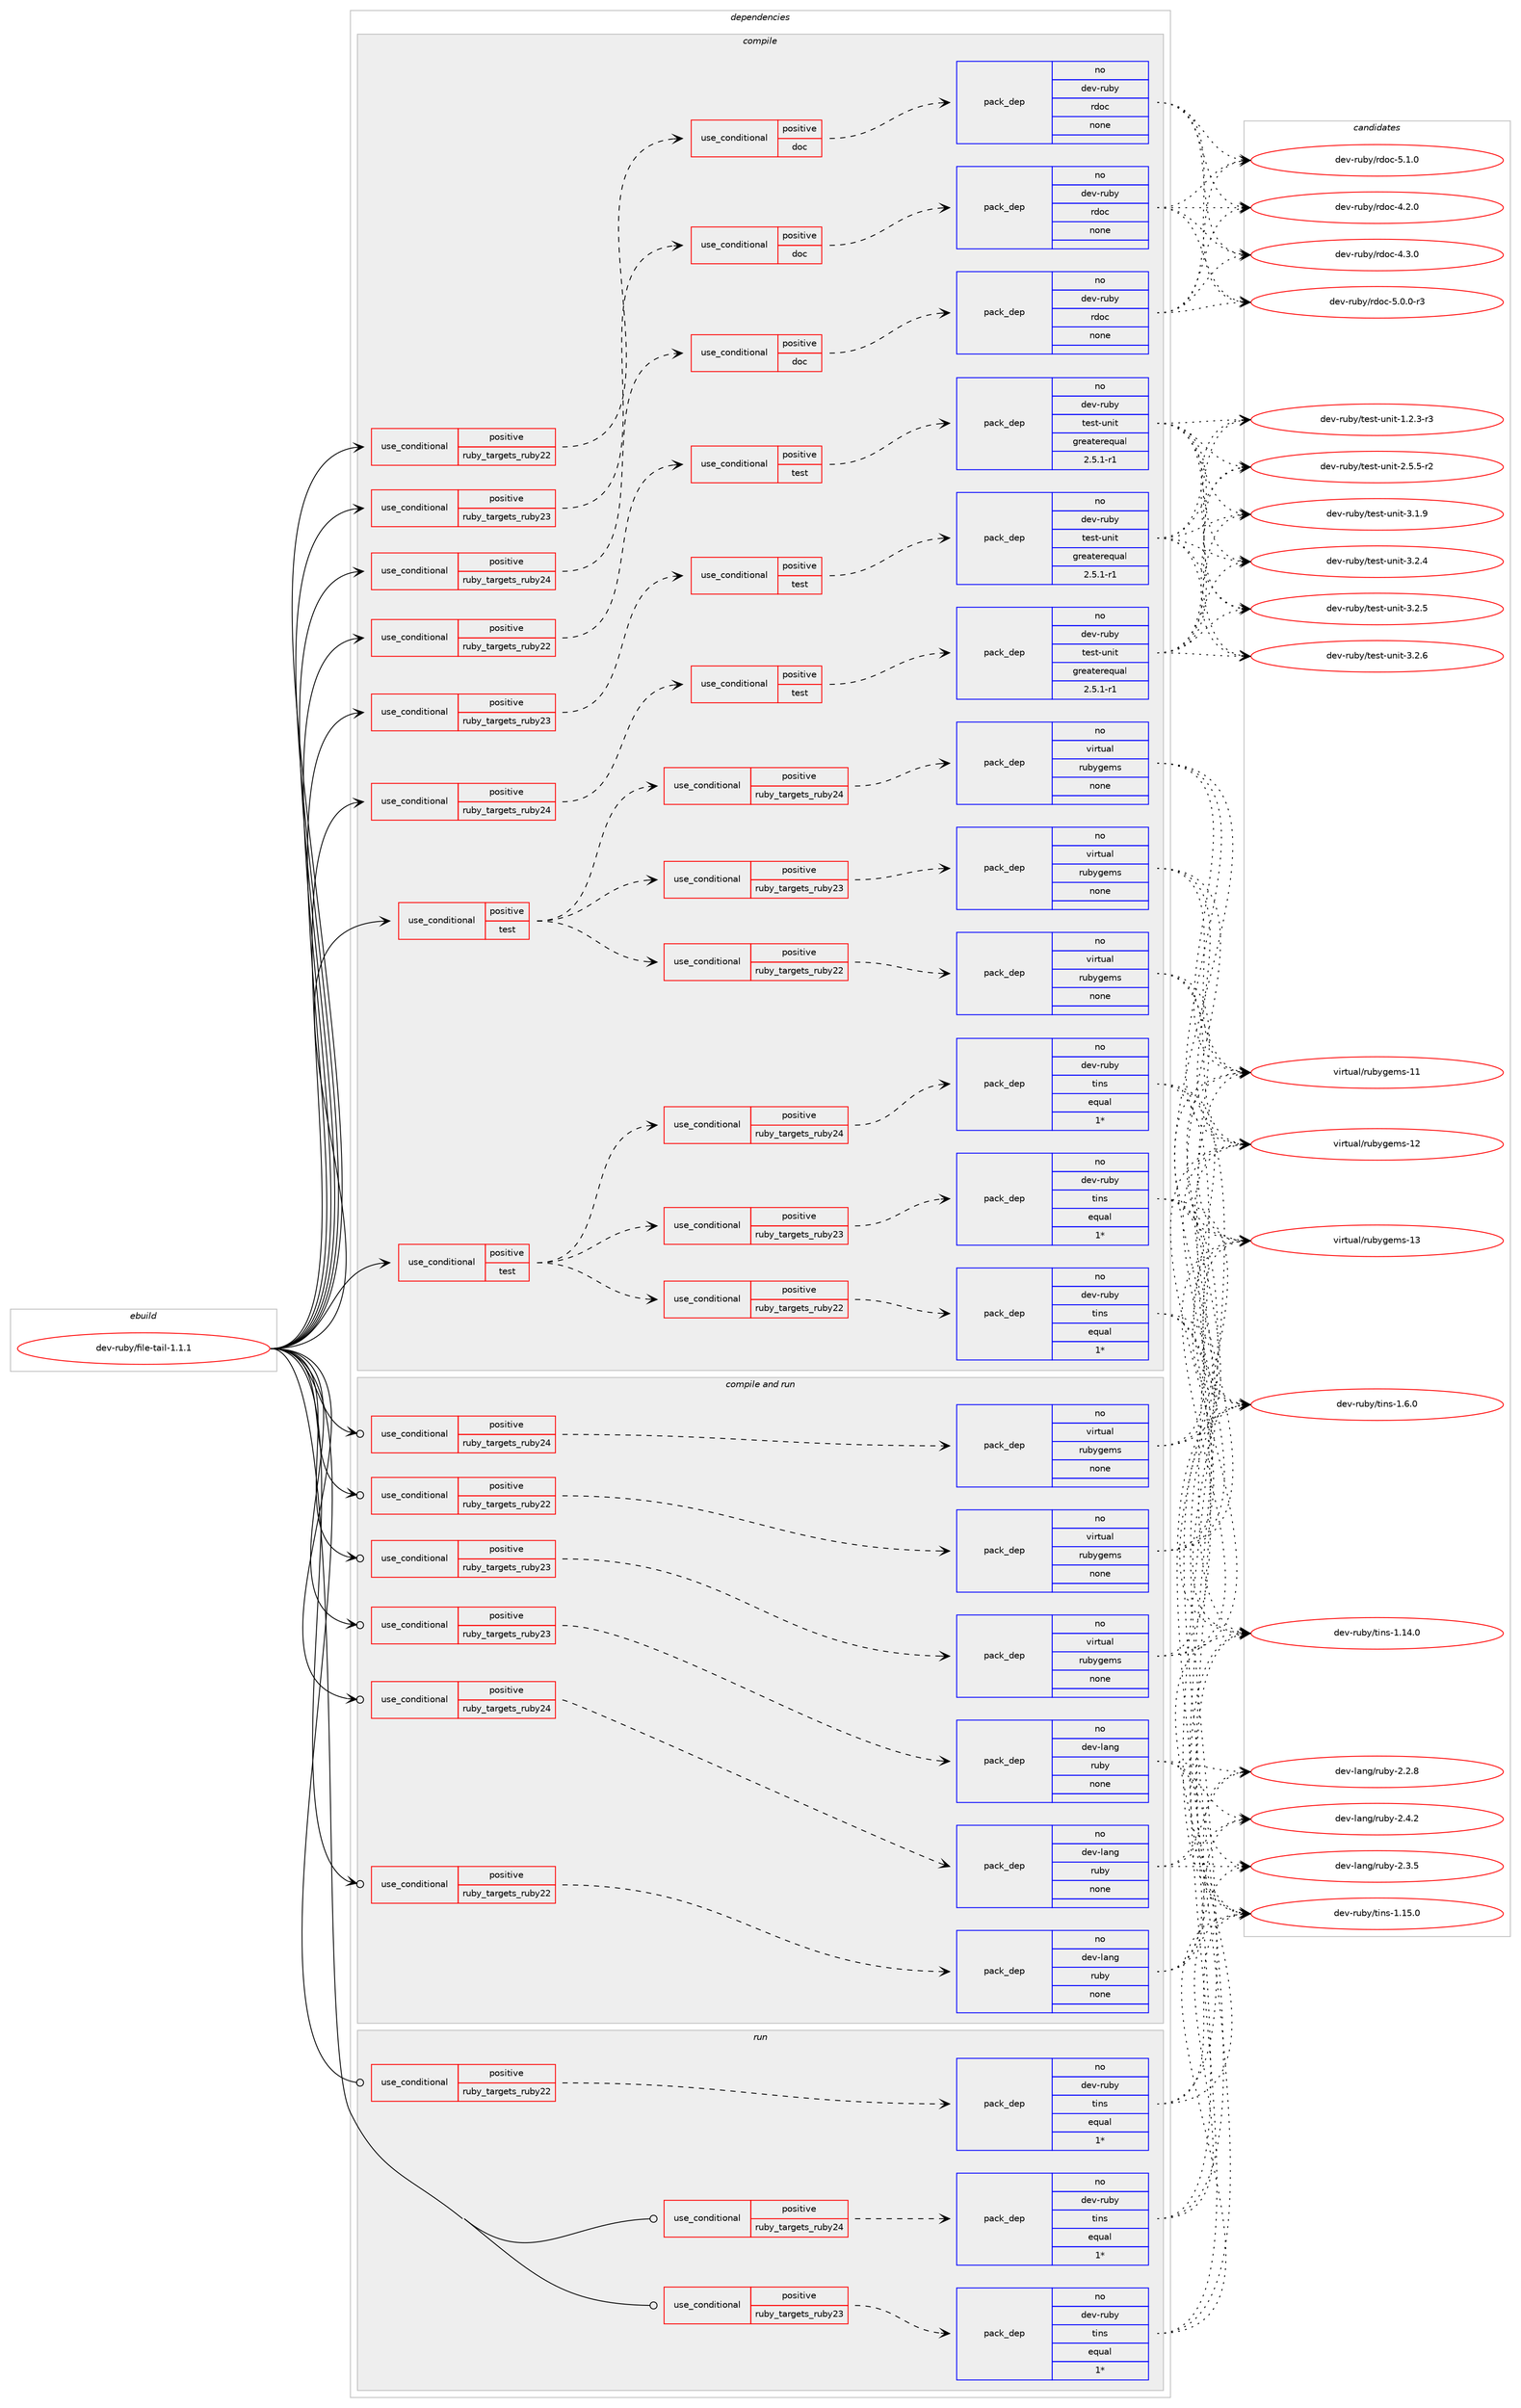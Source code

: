 digraph prolog {

# *************
# Graph options
# *************

newrank=true;
concentrate=true;
compound=true;
graph [rankdir=LR,fontname=Helvetica,fontsize=10,ranksep=1.5];#, ranksep=2.5, nodesep=0.2];
edge  [arrowhead=vee];
node  [fontname=Helvetica,fontsize=10];

# **********
# The ebuild
# **********

subgraph cluster_leftcol {
color=gray;
rank=same;
label=<<i>ebuild</i>>;
id [label="dev-ruby/file-tail-1.1.1", color=red, width=4, href="../dev-ruby/file-tail-1.1.1.svg"];
}

# ****************
# The dependencies
# ****************

subgraph cluster_midcol {
color=gray;
label=<<i>dependencies</i>>;
subgraph cluster_compile {
fillcolor="#eeeeee";
style=filled;
label=<<i>compile</i>>;
subgraph cond57282 {
dependency239157 [label=<<TABLE BORDER="0" CELLBORDER="1" CELLSPACING="0" CELLPADDING="4"><TR><TD ROWSPAN="3" CELLPADDING="10">use_conditional</TD></TR><TR><TD>positive</TD></TR><TR><TD>ruby_targets_ruby22</TD></TR></TABLE>>, shape=none, color=red];
subgraph cond57283 {
dependency239158 [label=<<TABLE BORDER="0" CELLBORDER="1" CELLSPACING="0" CELLPADDING="4"><TR><TD ROWSPAN="3" CELLPADDING="10">use_conditional</TD></TR><TR><TD>positive</TD></TR><TR><TD>doc</TD></TR></TABLE>>, shape=none, color=red];
subgraph pack177798 {
dependency239159 [label=<<TABLE BORDER="0" CELLBORDER="1" CELLSPACING="0" CELLPADDING="4" WIDTH="220"><TR><TD ROWSPAN="6" CELLPADDING="30">pack_dep</TD></TR><TR><TD WIDTH="110">no</TD></TR><TR><TD>dev-ruby</TD></TR><TR><TD>rdoc</TD></TR><TR><TD>none</TD></TR><TR><TD></TD></TR></TABLE>>, shape=none, color=blue];
}
dependency239158:e -> dependency239159:w [weight=20,style="dashed",arrowhead="vee"];
}
dependency239157:e -> dependency239158:w [weight=20,style="dashed",arrowhead="vee"];
}
id:e -> dependency239157:w [weight=20,style="solid",arrowhead="vee"];
subgraph cond57284 {
dependency239160 [label=<<TABLE BORDER="0" CELLBORDER="1" CELLSPACING="0" CELLPADDING="4"><TR><TD ROWSPAN="3" CELLPADDING="10">use_conditional</TD></TR><TR><TD>positive</TD></TR><TR><TD>ruby_targets_ruby22</TD></TR></TABLE>>, shape=none, color=red];
subgraph cond57285 {
dependency239161 [label=<<TABLE BORDER="0" CELLBORDER="1" CELLSPACING="0" CELLPADDING="4"><TR><TD ROWSPAN="3" CELLPADDING="10">use_conditional</TD></TR><TR><TD>positive</TD></TR><TR><TD>test</TD></TR></TABLE>>, shape=none, color=red];
subgraph pack177799 {
dependency239162 [label=<<TABLE BORDER="0" CELLBORDER="1" CELLSPACING="0" CELLPADDING="4" WIDTH="220"><TR><TD ROWSPAN="6" CELLPADDING="30">pack_dep</TD></TR><TR><TD WIDTH="110">no</TD></TR><TR><TD>dev-ruby</TD></TR><TR><TD>test-unit</TD></TR><TR><TD>greaterequal</TD></TR><TR><TD>2.5.1-r1</TD></TR></TABLE>>, shape=none, color=blue];
}
dependency239161:e -> dependency239162:w [weight=20,style="dashed",arrowhead="vee"];
}
dependency239160:e -> dependency239161:w [weight=20,style="dashed",arrowhead="vee"];
}
id:e -> dependency239160:w [weight=20,style="solid",arrowhead="vee"];
subgraph cond57286 {
dependency239163 [label=<<TABLE BORDER="0" CELLBORDER="1" CELLSPACING="0" CELLPADDING="4"><TR><TD ROWSPAN="3" CELLPADDING="10">use_conditional</TD></TR><TR><TD>positive</TD></TR><TR><TD>ruby_targets_ruby23</TD></TR></TABLE>>, shape=none, color=red];
subgraph cond57287 {
dependency239164 [label=<<TABLE BORDER="0" CELLBORDER="1" CELLSPACING="0" CELLPADDING="4"><TR><TD ROWSPAN="3" CELLPADDING="10">use_conditional</TD></TR><TR><TD>positive</TD></TR><TR><TD>doc</TD></TR></TABLE>>, shape=none, color=red];
subgraph pack177800 {
dependency239165 [label=<<TABLE BORDER="0" CELLBORDER="1" CELLSPACING="0" CELLPADDING="4" WIDTH="220"><TR><TD ROWSPAN="6" CELLPADDING="30">pack_dep</TD></TR><TR><TD WIDTH="110">no</TD></TR><TR><TD>dev-ruby</TD></TR><TR><TD>rdoc</TD></TR><TR><TD>none</TD></TR><TR><TD></TD></TR></TABLE>>, shape=none, color=blue];
}
dependency239164:e -> dependency239165:w [weight=20,style="dashed",arrowhead="vee"];
}
dependency239163:e -> dependency239164:w [weight=20,style="dashed",arrowhead="vee"];
}
id:e -> dependency239163:w [weight=20,style="solid",arrowhead="vee"];
subgraph cond57288 {
dependency239166 [label=<<TABLE BORDER="0" CELLBORDER="1" CELLSPACING="0" CELLPADDING="4"><TR><TD ROWSPAN="3" CELLPADDING="10">use_conditional</TD></TR><TR><TD>positive</TD></TR><TR><TD>ruby_targets_ruby23</TD></TR></TABLE>>, shape=none, color=red];
subgraph cond57289 {
dependency239167 [label=<<TABLE BORDER="0" CELLBORDER="1" CELLSPACING="0" CELLPADDING="4"><TR><TD ROWSPAN="3" CELLPADDING="10">use_conditional</TD></TR><TR><TD>positive</TD></TR><TR><TD>test</TD></TR></TABLE>>, shape=none, color=red];
subgraph pack177801 {
dependency239168 [label=<<TABLE BORDER="0" CELLBORDER="1" CELLSPACING="0" CELLPADDING="4" WIDTH="220"><TR><TD ROWSPAN="6" CELLPADDING="30">pack_dep</TD></TR><TR><TD WIDTH="110">no</TD></TR><TR><TD>dev-ruby</TD></TR><TR><TD>test-unit</TD></TR><TR><TD>greaterequal</TD></TR><TR><TD>2.5.1-r1</TD></TR></TABLE>>, shape=none, color=blue];
}
dependency239167:e -> dependency239168:w [weight=20,style="dashed",arrowhead="vee"];
}
dependency239166:e -> dependency239167:w [weight=20,style="dashed",arrowhead="vee"];
}
id:e -> dependency239166:w [weight=20,style="solid",arrowhead="vee"];
subgraph cond57290 {
dependency239169 [label=<<TABLE BORDER="0" CELLBORDER="1" CELLSPACING="0" CELLPADDING="4"><TR><TD ROWSPAN="3" CELLPADDING="10">use_conditional</TD></TR><TR><TD>positive</TD></TR><TR><TD>ruby_targets_ruby24</TD></TR></TABLE>>, shape=none, color=red];
subgraph cond57291 {
dependency239170 [label=<<TABLE BORDER="0" CELLBORDER="1" CELLSPACING="0" CELLPADDING="4"><TR><TD ROWSPAN="3" CELLPADDING="10">use_conditional</TD></TR><TR><TD>positive</TD></TR><TR><TD>doc</TD></TR></TABLE>>, shape=none, color=red];
subgraph pack177802 {
dependency239171 [label=<<TABLE BORDER="0" CELLBORDER="1" CELLSPACING="0" CELLPADDING="4" WIDTH="220"><TR><TD ROWSPAN="6" CELLPADDING="30">pack_dep</TD></TR><TR><TD WIDTH="110">no</TD></TR><TR><TD>dev-ruby</TD></TR><TR><TD>rdoc</TD></TR><TR><TD>none</TD></TR><TR><TD></TD></TR></TABLE>>, shape=none, color=blue];
}
dependency239170:e -> dependency239171:w [weight=20,style="dashed",arrowhead="vee"];
}
dependency239169:e -> dependency239170:w [weight=20,style="dashed",arrowhead="vee"];
}
id:e -> dependency239169:w [weight=20,style="solid",arrowhead="vee"];
subgraph cond57292 {
dependency239172 [label=<<TABLE BORDER="0" CELLBORDER="1" CELLSPACING="0" CELLPADDING="4"><TR><TD ROWSPAN="3" CELLPADDING="10">use_conditional</TD></TR><TR><TD>positive</TD></TR><TR><TD>ruby_targets_ruby24</TD></TR></TABLE>>, shape=none, color=red];
subgraph cond57293 {
dependency239173 [label=<<TABLE BORDER="0" CELLBORDER="1" CELLSPACING="0" CELLPADDING="4"><TR><TD ROWSPAN="3" CELLPADDING="10">use_conditional</TD></TR><TR><TD>positive</TD></TR><TR><TD>test</TD></TR></TABLE>>, shape=none, color=red];
subgraph pack177803 {
dependency239174 [label=<<TABLE BORDER="0" CELLBORDER="1" CELLSPACING="0" CELLPADDING="4" WIDTH="220"><TR><TD ROWSPAN="6" CELLPADDING="30">pack_dep</TD></TR><TR><TD WIDTH="110">no</TD></TR><TR><TD>dev-ruby</TD></TR><TR><TD>test-unit</TD></TR><TR><TD>greaterequal</TD></TR><TR><TD>2.5.1-r1</TD></TR></TABLE>>, shape=none, color=blue];
}
dependency239173:e -> dependency239174:w [weight=20,style="dashed",arrowhead="vee"];
}
dependency239172:e -> dependency239173:w [weight=20,style="dashed",arrowhead="vee"];
}
id:e -> dependency239172:w [weight=20,style="solid",arrowhead="vee"];
subgraph cond57294 {
dependency239175 [label=<<TABLE BORDER="0" CELLBORDER="1" CELLSPACING="0" CELLPADDING="4"><TR><TD ROWSPAN="3" CELLPADDING="10">use_conditional</TD></TR><TR><TD>positive</TD></TR><TR><TD>test</TD></TR></TABLE>>, shape=none, color=red];
subgraph cond57295 {
dependency239176 [label=<<TABLE BORDER="0" CELLBORDER="1" CELLSPACING="0" CELLPADDING="4"><TR><TD ROWSPAN="3" CELLPADDING="10">use_conditional</TD></TR><TR><TD>positive</TD></TR><TR><TD>ruby_targets_ruby22</TD></TR></TABLE>>, shape=none, color=red];
subgraph pack177804 {
dependency239177 [label=<<TABLE BORDER="0" CELLBORDER="1" CELLSPACING="0" CELLPADDING="4" WIDTH="220"><TR><TD ROWSPAN="6" CELLPADDING="30">pack_dep</TD></TR><TR><TD WIDTH="110">no</TD></TR><TR><TD>dev-ruby</TD></TR><TR><TD>tins</TD></TR><TR><TD>equal</TD></TR><TR><TD>1*</TD></TR></TABLE>>, shape=none, color=blue];
}
dependency239176:e -> dependency239177:w [weight=20,style="dashed",arrowhead="vee"];
}
dependency239175:e -> dependency239176:w [weight=20,style="dashed",arrowhead="vee"];
subgraph cond57296 {
dependency239178 [label=<<TABLE BORDER="0" CELLBORDER="1" CELLSPACING="0" CELLPADDING="4"><TR><TD ROWSPAN="3" CELLPADDING="10">use_conditional</TD></TR><TR><TD>positive</TD></TR><TR><TD>ruby_targets_ruby23</TD></TR></TABLE>>, shape=none, color=red];
subgraph pack177805 {
dependency239179 [label=<<TABLE BORDER="0" CELLBORDER="1" CELLSPACING="0" CELLPADDING="4" WIDTH="220"><TR><TD ROWSPAN="6" CELLPADDING="30">pack_dep</TD></TR><TR><TD WIDTH="110">no</TD></TR><TR><TD>dev-ruby</TD></TR><TR><TD>tins</TD></TR><TR><TD>equal</TD></TR><TR><TD>1*</TD></TR></TABLE>>, shape=none, color=blue];
}
dependency239178:e -> dependency239179:w [weight=20,style="dashed",arrowhead="vee"];
}
dependency239175:e -> dependency239178:w [weight=20,style="dashed",arrowhead="vee"];
subgraph cond57297 {
dependency239180 [label=<<TABLE BORDER="0" CELLBORDER="1" CELLSPACING="0" CELLPADDING="4"><TR><TD ROWSPAN="3" CELLPADDING="10">use_conditional</TD></TR><TR><TD>positive</TD></TR><TR><TD>ruby_targets_ruby24</TD></TR></TABLE>>, shape=none, color=red];
subgraph pack177806 {
dependency239181 [label=<<TABLE BORDER="0" CELLBORDER="1" CELLSPACING="0" CELLPADDING="4" WIDTH="220"><TR><TD ROWSPAN="6" CELLPADDING="30">pack_dep</TD></TR><TR><TD WIDTH="110">no</TD></TR><TR><TD>dev-ruby</TD></TR><TR><TD>tins</TD></TR><TR><TD>equal</TD></TR><TR><TD>1*</TD></TR></TABLE>>, shape=none, color=blue];
}
dependency239180:e -> dependency239181:w [weight=20,style="dashed",arrowhead="vee"];
}
dependency239175:e -> dependency239180:w [weight=20,style="dashed",arrowhead="vee"];
}
id:e -> dependency239175:w [weight=20,style="solid",arrowhead="vee"];
subgraph cond57298 {
dependency239182 [label=<<TABLE BORDER="0" CELLBORDER="1" CELLSPACING="0" CELLPADDING="4"><TR><TD ROWSPAN="3" CELLPADDING="10">use_conditional</TD></TR><TR><TD>positive</TD></TR><TR><TD>test</TD></TR></TABLE>>, shape=none, color=red];
subgraph cond57299 {
dependency239183 [label=<<TABLE BORDER="0" CELLBORDER="1" CELLSPACING="0" CELLPADDING="4"><TR><TD ROWSPAN="3" CELLPADDING="10">use_conditional</TD></TR><TR><TD>positive</TD></TR><TR><TD>ruby_targets_ruby22</TD></TR></TABLE>>, shape=none, color=red];
subgraph pack177807 {
dependency239184 [label=<<TABLE BORDER="0" CELLBORDER="1" CELLSPACING="0" CELLPADDING="4" WIDTH="220"><TR><TD ROWSPAN="6" CELLPADDING="30">pack_dep</TD></TR><TR><TD WIDTH="110">no</TD></TR><TR><TD>virtual</TD></TR><TR><TD>rubygems</TD></TR><TR><TD>none</TD></TR><TR><TD></TD></TR></TABLE>>, shape=none, color=blue];
}
dependency239183:e -> dependency239184:w [weight=20,style="dashed",arrowhead="vee"];
}
dependency239182:e -> dependency239183:w [weight=20,style="dashed",arrowhead="vee"];
subgraph cond57300 {
dependency239185 [label=<<TABLE BORDER="0" CELLBORDER="1" CELLSPACING="0" CELLPADDING="4"><TR><TD ROWSPAN="3" CELLPADDING="10">use_conditional</TD></TR><TR><TD>positive</TD></TR><TR><TD>ruby_targets_ruby23</TD></TR></TABLE>>, shape=none, color=red];
subgraph pack177808 {
dependency239186 [label=<<TABLE BORDER="0" CELLBORDER="1" CELLSPACING="0" CELLPADDING="4" WIDTH="220"><TR><TD ROWSPAN="6" CELLPADDING="30">pack_dep</TD></TR><TR><TD WIDTH="110">no</TD></TR><TR><TD>virtual</TD></TR><TR><TD>rubygems</TD></TR><TR><TD>none</TD></TR><TR><TD></TD></TR></TABLE>>, shape=none, color=blue];
}
dependency239185:e -> dependency239186:w [weight=20,style="dashed",arrowhead="vee"];
}
dependency239182:e -> dependency239185:w [weight=20,style="dashed",arrowhead="vee"];
subgraph cond57301 {
dependency239187 [label=<<TABLE BORDER="0" CELLBORDER="1" CELLSPACING="0" CELLPADDING="4"><TR><TD ROWSPAN="3" CELLPADDING="10">use_conditional</TD></TR><TR><TD>positive</TD></TR><TR><TD>ruby_targets_ruby24</TD></TR></TABLE>>, shape=none, color=red];
subgraph pack177809 {
dependency239188 [label=<<TABLE BORDER="0" CELLBORDER="1" CELLSPACING="0" CELLPADDING="4" WIDTH="220"><TR><TD ROWSPAN="6" CELLPADDING="30">pack_dep</TD></TR><TR><TD WIDTH="110">no</TD></TR><TR><TD>virtual</TD></TR><TR><TD>rubygems</TD></TR><TR><TD>none</TD></TR><TR><TD></TD></TR></TABLE>>, shape=none, color=blue];
}
dependency239187:e -> dependency239188:w [weight=20,style="dashed",arrowhead="vee"];
}
dependency239182:e -> dependency239187:w [weight=20,style="dashed",arrowhead="vee"];
}
id:e -> dependency239182:w [weight=20,style="solid",arrowhead="vee"];
}
subgraph cluster_compileandrun {
fillcolor="#eeeeee";
style=filled;
label=<<i>compile and run</i>>;
subgraph cond57302 {
dependency239189 [label=<<TABLE BORDER="0" CELLBORDER="1" CELLSPACING="0" CELLPADDING="4"><TR><TD ROWSPAN="3" CELLPADDING="10">use_conditional</TD></TR><TR><TD>positive</TD></TR><TR><TD>ruby_targets_ruby22</TD></TR></TABLE>>, shape=none, color=red];
subgraph pack177810 {
dependency239190 [label=<<TABLE BORDER="0" CELLBORDER="1" CELLSPACING="0" CELLPADDING="4" WIDTH="220"><TR><TD ROWSPAN="6" CELLPADDING="30">pack_dep</TD></TR><TR><TD WIDTH="110">no</TD></TR><TR><TD>dev-lang</TD></TR><TR><TD>ruby</TD></TR><TR><TD>none</TD></TR><TR><TD></TD></TR></TABLE>>, shape=none, color=blue];
}
dependency239189:e -> dependency239190:w [weight=20,style="dashed",arrowhead="vee"];
}
id:e -> dependency239189:w [weight=20,style="solid",arrowhead="odotvee"];
subgraph cond57303 {
dependency239191 [label=<<TABLE BORDER="0" CELLBORDER="1" CELLSPACING="0" CELLPADDING="4"><TR><TD ROWSPAN="3" CELLPADDING="10">use_conditional</TD></TR><TR><TD>positive</TD></TR><TR><TD>ruby_targets_ruby22</TD></TR></TABLE>>, shape=none, color=red];
subgraph pack177811 {
dependency239192 [label=<<TABLE BORDER="0" CELLBORDER="1" CELLSPACING="0" CELLPADDING="4" WIDTH="220"><TR><TD ROWSPAN="6" CELLPADDING="30">pack_dep</TD></TR><TR><TD WIDTH="110">no</TD></TR><TR><TD>virtual</TD></TR><TR><TD>rubygems</TD></TR><TR><TD>none</TD></TR><TR><TD></TD></TR></TABLE>>, shape=none, color=blue];
}
dependency239191:e -> dependency239192:w [weight=20,style="dashed",arrowhead="vee"];
}
id:e -> dependency239191:w [weight=20,style="solid",arrowhead="odotvee"];
subgraph cond57304 {
dependency239193 [label=<<TABLE BORDER="0" CELLBORDER="1" CELLSPACING="0" CELLPADDING="4"><TR><TD ROWSPAN="3" CELLPADDING="10">use_conditional</TD></TR><TR><TD>positive</TD></TR><TR><TD>ruby_targets_ruby23</TD></TR></TABLE>>, shape=none, color=red];
subgraph pack177812 {
dependency239194 [label=<<TABLE BORDER="0" CELLBORDER="1" CELLSPACING="0" CELLPADDING="4" WIDTH="220"><TR><TD ROWSPAN="6" CELLPADDING="30">pack_dep</TD></TR><TR><TD WIDTH="110">no</TD></TR><TR><TD>dev-lang</TD></TR><TR><TD>ruby</TD></TR><TR><TD>none</TD></TR><TR><TD></TD></TR></TABLE>>, shape=none, color=blue];
}
dependency239193:e -> dependency239194:w [weight=20,style="dashed",arrowhead="vee"];
}
id:e -> dependency239193:w [weight=20,style="solid",arrowhead="odotvee"];
subgraph cond57305 {
dependency239195 [label=<<TABLE BORDER="0" CELLBORDER="1" CELLSPACING="0" CELLPADDING="4"><TR><TD ROWSPAN="3" CELLPADDING="10">use_conditional</TD></TR><TR><TD>positive</TD></TR><TR><TD>ruby_targets_ruby23</TD></TR></TABLE>>, shape=none, color=red];
subgraph pack177813 {
dependency239196 [label=<<TABLE BORDER="0" CELLBORDER="1" CELLSPACING="0" CELLPADDING="4" WIDTH="220"><TR><TD ROWSPAN="6" CELLPADDING="30">pack_dep</TD></TR><TR><TD WIDTH="110">no</TD></TR><TR><TD>virtual</TD></TR><TR><TD>rubygems</TD></TR><TR><TD>none</TD></TR><TR><TD></TD></TR></TABLE>>, shape=none, color=blue];
}
dependency239195:e -> dependency239196:w [weight=20,style="dashed",arrowhead="vee"];
}
id:e -> dependency239195:w [weight=20,style="solid",arrowhead="odotvee"];
subgraph cond57306 {
dependency239197 [label=<<TABLE BORDER="0" CELLBORDER="1" CELLSPACING="0" CELLPADDING="4"><TR><TD ROWSPAN="3" CELLPADDING="10">use_conditional</TD></TR><TR><TD>positive</TD></TR><TR><TD>ruby_targets_ruby24</TD></TR></TABLE>>, shape=none, color=red];
subgraph pack177814 {
dependency239198 [label=<<TABLE BORDER="0" CELLBORDER="1" CELLSPACING="0" CELLPADDING="4" WIDTH="220"><TR><TD ROWSPAN="6" CELLPADDING="30">pack_dep</TD></TR><TR><TD WIDTH="110">no</TD></TR><TR><TD>dev-lang</TD></TR><TR><TD>ruby</TD></TR><TR><TD>none</TD></TR><TR><TD></TD></TR></TABLE>>, shape=none, color=blue];
}
dependency239197:e -> dependency239198:w [weight=20,style="dashed",arrowhead="vee"];
}
id:e -> dependency239197:w [weight=20,style="solid",arrowhead="odotvee"];
subgraph cond57307 {
dependency239199 [label=<<TABLE BORDER="0" CELLBORDER="1" CELLSPACING="0" CELLPADDING="4"><TR><TD ROWSPAN="3" CELLPADDING="10">use_conditional</TD></TR><TR><TD>positive</TD></TR><TR><TD>ruby_targets_ruby24</TD></TR></TABLE>>, shape=none, color=red];
subgraph pack177815 {
dependency239200 [label=<<TABLE BORDER="0" CELLBORDER="1" CELLSPACING="0" CELLPADDING="4" WIDTH="220"><TR><TD ROWSPAN="6" CELLPADDING="30">pack_dep</TD></TR><TR><TD WIDTH="110">no</TD></TR><TR><TD>virtual</TD></TR><TR><TD>rubygems</TD></TR><TR><TD>none</TD></TR><TR><TD></TD></TR></TABLE>>, shape=none, color=blue];
}
dependency239199:e -> dependency239200:w [weight=20,style="dashed",arrowhead="vee"];
}
id:e -> dependency239199:w [weight=20,style="solid",arrowhead="odotvee"];
}
subgraph cluster_run {
fillcolor="#eeeeee";
style=filled;
label=<<i>run</i>>;
subgraph cond57308 {
dependency239201 [label=<<TABLE BORDER="0" CELLBORDER="1" CELLSPACING="0" CELLPADDING="4"><TR><TD ROWSPAN="3" CELLPADDING="10">use_conditional</TD></TR><TR><TD>positive</TD></TR><TR><TD>ruby_targets_ruby22</TD></TR></TABLE>>, shape=none, color=red];
subgraph pack177816 {
dependency239202 [label=<<TABLE BORDER="0" CELLBORDER="1" CELLSPACING="0" CELLPADDING="4" WIDTH="220"><TR><TD ROWSPAN="6" CELLPADDING="30">pack_dep</TD></TR><TR><TD WIDTH="110">no</TD></TR><TR><TD>dev-ruby</TD></TR><TR><TD>tins</TD></TR><TR><TD>equal</TD></TR><TR><TD>1*</TD></TR></TABLE>>, shape=none, color=blue];
}
dependency239201:e -> dependency239202:w [weight=20,style="dashed",arrowhead="vee"];
}
id:e -> dependency239201:w [weight=20,style="solid",arrowhead="odot"];
subgraph cond57309 {
dependency239203 [label=<<TABLE BORDER="0" CELLBORDER="1" CELLSPACING="0" CELLPADDING="4"><TR><TD ROWSPAN="3" CELLPADDING="10">use_conditional</TD></TR><TR><TD>positive</TD></TR><TR><TD>ruby_targets_ruby23</TD></TR></TABLE>>, shape=none, color=red];
subgraph pack177817 {
dependency239204 [label=<<TABLE BORDER="0" CELLBORDER="1" CELLSPACING="0" CELLPADDING="4" WIDTH="220"><TR><TD ROWSPAN="6" CELLPADDING="30">pack_dep</TD></TR><TR><TD WIDTH="110">no</TD></TR><TR><TD>dev-ruby</TD></TR><TR><TD>tins</TD></TR><TR><TD>equal</TD></TR><TR><TD>1*</TD></TR></TABLE>>, shape=none, color=blue];
}
dependency239203:e -> dependency239204:w [weight=20,style="dashed",arrowhead="vee"];
}
id:e -> dependency239203:w [weight=20,style="solid",arrowhead="odot"];
subgraph cond57310 {
dependency239205 [label=<<TABLE BORDER="0" CELLBORDER="1" CELLSPACING="0" CELLPADDING="4"><TR><TD ROWSPAN="3" CELLPADDING="10">use_conditional</TD></TR><TR><TD>positive</TD></TR><TR><TD>ruby_targets_ruby24</TD></TR></TABLE>>, shape=none, color=red];
subgraph pack177818 {
dependency239206 [label=<<TABLE BORDER="0" CELLBORDER="1" CELLSPACING="0" CELLPADDING="4" WIDTH="220"><TR><TD ROWSPAN="6" CELLPADDING="30">pack_dep</TD></TR><TR><TD WIDTH="110">no</TD></TR><TR><TD>dev-ruby</TD></TR><TR><TD>tins</TD></TR><TR><TD>equal</TD></TR><TR><TD>1*</TD></TR></TABLE>>, shape=none, color=blue];
}
dependency239205:e -> dependency239206:w [weight=20,style="dashed",arrowhead="vee"];
}
id:e -> dependency239205:w [weight=20,style="solid",arrowhead="odot"];
}
}

# **************
# The candidates
# **************

subgraph cluster_choices {
rank=same;
color=gray;
label=<<i>candidates</i>>;

subgraph choice177798 {
color=black;
nodesep=1;
choice10010111845114117981214711410011199455246504648 [label="dev-ruby/rdoc-4.2.0", color=red, width=4,href="../dev-ruby/rdoc-4.2.0.svg"];
choice10010111845114117981214711410011199455246514648 [label="dev-ruby/rdoc-4.3.0", color=red, width=4,href="../dev-ruby/rdoc-4.3.0.svg"];
choice100101118451141179812147114100111994553464846484511451 [label="dev-ruby/rdoc-5.0.0-r3", color=red, width=4,href="../dev-ruby/rdoc-5.0.0-r3.svg"];
choice10010111845114117981214711410011199455346494648 [label="dev-ruby/rdoc-5.1.0", color=red, width=4,href="../dev-ruby/rdoc-5.1.0.svg"];
dependency239159:e -> choice10010111845114117981214711410011199455246504648:w [style=dotted,weight="100"];
dependency239159:e -> choice10010111845114117981214711410011199455246514648:w [style=dotted,weight="100"];
dependency239159:e -> choice100101118451141179812147114100111994553464846484511451:w [style=dotted,weight="100"];
dependency239159:e -> choice10010111845114117981214711410011199455346494648:w [style=dotted,weight="100"];
}
subgraph choice177799 {
color=black;
nodesep=1;
choice100101118451141179812147116101115116451171101051164549465046514511451 [label="dev-ruby/test-unit-1.2.3-r3", color=red, width=4,href="../dev-ruby/test-unit-1.2.3-r3.svg"];
choice100101118451141179812147116101115116451171101051164550465346534511450 [label="dev-ruby/test-unit-2.5.5-r2", color=red, width=4,href="../dev-ruby/test-unit-2.5.5-r2.svg"];
choice10010111845114117981214711610111511645117110105116455146494657 [label="dev-ruby/test-unit-3.1.9", color=red, width=4,href="../dev-ruby/test-unit-3.1.9.svg"];
choice10010111845114117981214711610111511645117110105116455146504652 [label="dev-ruby/test-unit-3.2.4", color=red, width=4,href="../dev-ruby/test-unit-3.2.4.svg"];
choice10010111845114117981214711610111511645117110105116455146504653 [label="dev-ruby/test-unit-3.2.5", color=red, width=4,href="../dev-ruby/test-unit-3.2.5.svg"];
choice10010111845114117981214711610111511645117110105116455146504654 [label="dev-ruby/test-unit-3.2.6", color=red, width=4,href="../dev-ruby/test-unit-3.2.6.svg"];
dependency239162:e -> choice100101118451141179812147116101115116451171101051164549465046514511451:w [style=dotted,weight="100"];
dependency239162:e -> choice100101118451141179812147116101115116451171101051164550465346534511450:w [style=dotted,weight="100"];
dependency239162:e -> choice10010111845114117981214711610111511645117110105116455146494657:w [style=dotted,weight="100"];
dependency239162:e -> choice10010111845114117981214711610111511645117110105116455146504652:w [style=dotted,weight="100"];
dependency239162:e -> choice10010111845114117981214711610111511645117110105116455146504653:w [style=dotted,weight="100"];
dependency239162:e -> choice10010111845114117981214711610111511645117110105116455146504654:w [style=dotted,weight="100"];
}
subgraph choice177800 {
color=black;
nodesep=1;
choice10010111845114117981214711410011199455246504648 [label="dev-ruby/rdoc-4.2.0", color=red, width=4,href="../dev-ruby/rdoc-4.2.0.svg"];
choice10010111845114117981214711410011199455246514648 [label="dev-ruby/rdoc-4.3.0", color=red, width=4,href="../dev-ruby/rdoc-4.3.0.svg"];
choice100101118451141179812147114100111994553464846484511451 [label="dev-ruby/rdoc-5.0.0-r3", color=red, width=4,href="../dev-ruby/rdoc-5.0.0-r3.svg"];
choice10010111845114117981214711410011199455346494648 [label="dev-ruby/rdoc-5.1.0", color=red, width=4,href="../dev-ruby/rdoc-5.1.0.svg"];
dependency239165:e -> choice10010111845114117981214711410011199455246504648:w [style=dotted,weight="100"];
dependency239165:e -> choice10010111845114117981214711410011199455246514648:w [style=dotted,weight="100"];
dependency239165:e -> choice100101118451141179812147114100111994553464846484511451:w [style=dotted,weight="100"];
dependency239165:e -> choice10010111845114117981214711410011199455346494648:w [style=dotted,weight="100"];
}
subgraph choice177801 {
color=black;
nodesep=1;
choice100101118451141179812147116101115116451171101051164549465046514511451 [label="dev-ruby/test-unit-1.2.3-r3", color=red, width=4,href="../dev-ruby/test-unit-1.2.3-r3.svg"];
choice100101118451141179812147116101115116451171101051164550465346534511450 [label="dev-ruby/test-unit-2.5.5-r2", color=red, width=4,href="../dev-ruby/test-unit-2.5.5-r2.svg"];
choice10010111845114117981214711610111511645117110105116455146494657 [label="dev-ruby/test-unit-3.1.9", color=red, width=4,href="../dev-ruby/test-unit-3.1.9.svg"];
choice10010111845114117981214711610111511645117110105116455146504652 [label="dev-ruby/test-unit-3.2.4", color=red, width=4,href="../dev-ruby/test-unit-3.2.4.svg"];
choice10010111845114117981214711610111511645117110105116455146504653 [label="dev-ruby/test-unit-3.2.5", color=red, width=4,href="../dev-ruby/test-unit-3.2.5.svg"];
choice10010111845114117981214711610111511645117110105116455146504654 [label="dev-ruby/test-unit-3.2.6", color=red, width=4,href="../dev-ruby/test-unit-3.2.6.svg"];
dependency239168:e -> choice100101118451141179812147116101115116451171101051164549465046514511451:w [style=dotted,weight="100"];
dependency239168:e -> choice100101118451141179812147116101115116451171101051164550465346534511450:w [style=dotted,weight="100"];
dependency239168:e -> choice10010111845114117981214711610111511645117110105116455146494657:w [style=dotted,weight="100"];
dependency239168:e -> choice10010111845114117981214711610111511645117110105116455146504652:w [style=dotted,weight="100"];
dependency239168:e -> choice10010111845114117981214711610111511645117110105116455146504653:w [style=dotted,weight="100"];
dependency239168:e -> choice10010111845114117981214711610111511645117110105116455146504654:w [style=dotted,weight="100"];
}
subgraph choice177802 {
color=black;
nodesep=1;
choice10010111845114117981214711410011199455246504648 [label="dev-ruby/rdoc-4.2.0", color=red, width=4,href="../dev-ruby/rdoc-4.2.0.svg"];
choice10010111845114117981214711410011199455246514648 [label="dev-ruby/rdoc-4.3.0", color=red, width=4,href="../dev-ruby/rdoc-4.3.0.svg"];
choice100101118451141179812147114100111994553464846484511451 [label="dev-ruby/rdoc-5.0.0-r3", color=red, width=4,href="../dev-ruby/rdoc-5.0.0-r3.svg"];
choice10010111845114117981214711410011199455346494648 [label="dev-ruby/rdoc-5.1.0", color=red, width=4,href="../dev-ruby/rdoc-5.1.0.svg"];
dependency239171:e -> choice10010111845114117981214711410011199455246504648:w [style=dotted,weight="100"];
dependency239171:e -> choice10010111845114117981214711410011199455246514648:w [style=dotted,weight="100"];
dependency239171:e -> choice100101118451141179812147114100111994553464846484511451:w [style=dotted,weight="100"];
dependency239171:e -> choice10010111845114117981214711410011199455346494648:w [style=dotted,weight="100"];
}
subgraph choice177803 {
color=black;
nodesep=1;
choice100101118451141179812147116101115116451171101051164549465046514511451 [label="dev-ruby/test-unit-1.2.3-r3", color=red, width=4,href="../dev-ruby/test-unit-1.2.3-r3.svg"];
choice100101118451141179812147116101115116451171101051164550465346534511450 [label="dev-ruby/test-unit-2.5.5-r2", color=red, width=4,href="../dev-ruby/test-unit-2.5.5-r2.svg"];
choice10010111845114117981214711610111511645117110105116455146494657 [label="dev-ruby/test-unit-3.1.9", color=red, width=4,href="../dev-ruby/test-unit-3.1.9.svg"];
choice10010111845114117981214711610111511645117110105116455146504652 [label="dev-ruby/test-unit-3.2.4", color=red, width=4,href="../dev-ruby/test-unit-3.2.4.svg"];
choice10010111845114117981214711610111511645117110105116455146504653 [label="dev-ruby/test-unit-3.2.5", color=red, width=4,href="../dev-ruby/test-unit-3.2.5.svg"];
choice10010111845114117981214711610111511645117110105116455146504654 [label="dev-ruby/test-unit-3.2.6", color=red, width=4,href="../dev-ruby/test-unit-3.2.6.svg"];
dependency239174:e -> choice100101118451141179812147116101115116451171101051164549465046514511451:w [style=dotted,weight="100"];
dependency239174:e -> choice100101118451141179812147116101115116451171101051164550465346534511450:w [style=dotted,weight="100"];
dependency239174:e -> choice10010111845114117981214711610111511645117110105116455146494657:w [style=dotted,weight="100"];
dependency239174:e -> choice10010111845114117981214711610111511645117110105116455146504652:w [style=dotted,weight="100"];
dependency239174:e -> choice10010111845114117981214711610111511645117110105116455146504653:w [style=dotted,weight="100"];
dependency239174:e -> choice10010111845114117981214711610111511645117110105116455146504654:w [style=dotted,weight="100"];
}
subgraph choice177804 {
color=black;
nodesep=1;
choice10010111845114117981214711610511011545494649524648 [label="dev-ruby/tins-1.14.0", color=red, width=4,href="../dev-ruby/tins-1.14.0.svg"];
choice10010111845114117981214711610511011545494649534648 [label="dev-ruby/tins-1.15.0", color=red, width=4,href="../dev-ruby/tins-1.15.0.svg"];
choice100101118451141179812147116105110115454946544648 [label="dev-ruby/tins-1.6.0", color=red, width=4,href="../dev-ruby/tins-1.6.0.svg"];
dependency239177:e -> choice10010111845114117981214711610511011545494649524648:w [style=dotted,weight="100"];
dependency239177:e -> choice10010111845114117981214711610511011545494649534648:w [style=dotted,weight="100"];
dependency239177:e -> choice100101118451141179812147116105110115454946544648:w [style=dotted,weight="100"];
}
subgraph choice177805 {
color=black;
nodesep=1;
choice10010111845114117981214711610511011545494649524648 [label="dev-ruby/tins-1.14.0", color=red, width=4,href="../dev-ruby/tins-1.14.0.svg"];
choice10010111845114117981214711610511011545494649534648 [label="dev-ruby/tins-1.15.0", color=red, width=4,href="../dev-ruby/tins-1.15.0.svg"];
choice100101118451141179812147116105110115454946544648 [label="dev-ruby/tins-1.6.0", color=red, width=4,href="../dev-ruby/tins-1.6.0.svg"];
dependency239179:e -> choice10010111845114117981214711610511011545494649524648:w [style=dotted,weight="100"];
dependency239179:e -> choice10010111845114117981214711610511011545494649534648:w [style=dotted,weight="100"];
dependency239179:e -> choice100101118451141179812147116105110115454946544648:w [style=dotted,weight="100"];
}
subgraph choice177806 {
color=black;
nodesep=1;
choice10010111845114117981214711610511011545494649524648 [label="dev-ruby/tins-1.14.0", color=red, width=4,href="../dev-ruby/tins-1.14.0.svg"];
choice10010111845114117981214711610511011545494649534648 [label="dev-ruby/tins-1.15.0", color=red, width=4,href="../dev-ruby/tins-1.15.0.svg"];
choice100101118451141179812147116105110115454946544648 [label="dev-ruby/tins-1.6.0", color=red, width=4,href="../dev-ruby/tins-1.6.0.svg"];
dependency239181:e -> choice10010111845114117981214711610511011545494649524648:w [style=dotted,weight="100"];
dependency239181:e -> choice10010111845114117981214711610511011545494649534648:w [style=dotted,weight="100"];
dependency239181:e -> choice100101118451141179812147116105110115454946544648:w [style=dotted,weight="100"];
}
subgraph choice177807 {
color=black;
nodesep=1;
choice118105114116117971084711411798121103101109115454949 [label="virtual/rubygems-11", color=red, width=4,href="../virtual/rubygems-11.svg"];
choice118105114116117971084711411798121103101109115454950 [label="virtual/rubygems-12", color=red, width=4,href="../virtual/rubygems-12.svg"];
choice118105114116117971084711411798121103101109115454951 [label="virtual/rubygems-13", color=red, width=4,href="../virtual/rubygems-13.svg"];
dependency239184:e -> choice118105114116117971084711411798121103101109115454949:w [style=dotted,weight="100"];
dependency239184:e -> choice118105114116117971084711411798121103101109115454950:w [style=dotted,weight="100"];
dependency239184:e -> choice118105114116117971084711411798121103101109115454951:w [style=dotted,weight="100"];
}
subgraph choice177808 {
color=black;
nodesep=1;
choice118105114116117971084711411798121103101109115454949 [label="virtual/rubygems-11", color=red, width=4,href="../virtual/rubygems-11.svg"];
choice118105114116117971084711411798121103101109115454950 [label="virtual/rubygems-12", color=red, width=4,href="../virtual/rubygems-12.svg"];
choice118105114116117971084711411798121103101109115454951 [label="virtual/rubygems-13", color=red, width=4,href="../virtual/rubygems-13.svg"];
dependency239186:e -> choice118105114116117971084711411798121103101109115454949:w [style=dotted,weight="100"];
dependency239186:e -> choice118105114116117971084711411798121103101109115454950:w [style=dotted,weight="100"];
dependency239186:e -> choice118105114116117971084711411798121103101109115454951:w [style=dotted,weight="100"];
}
subgraph choice177809 {
color=black;
nodesep=1;
choice118105114116117971084711411798121103101109115454949 [label="virtual/rubygems-11", color=red, width=4,href="../virtual/rubygems-11.svg"];
choice118105114116117971084711411798121103101109115454950 [label="virtual/rubygems-12", color=red, width=4,href="../virtual/rubygems-12.svg"];
choice118105114116117971084711411798121103101109115454951 [label="virtual/rubygems-13", color=red, width=4,href="../virtual/rubygems-13.svg"];
dependency239188:e -> choice118105114116117971084711411798121103101109115454949:w [style=dotted,weight="100"];
dependency239188:e -> choice118105114116117971084711411798121103101109115454950:w [style=dotted,weight="100"];
dependency239188:e -> choice118105114116117971084711411798121103101109115454951:w [style=dotted,weight="100"];
}
subgraph choice177810 {
color=black;
nodesep=1;
choice10010111845108971101034711411798121455046504656 [label="dev-lang/ruby-2.2.8", color=red, width=4,href="../dev-lang/ruby-2.2.8.svg"];
choice10010111845108971101034711411798121455046514653 [label="dev-lang/ruby-2.3.5", color=red, width=4,href="../dev-lang/ruby-2.3.5.svg"];
choice10010111845108971101034711411798121455046524650 [label="dev-lang/ruby-2.4.2", color=red, width=4,href="../dev-lang/ruby-2.4.2.svg"];
dependency239190:e -> choice10010111845108971101034711411798121455046504656:w [style=dotted,weight="100"];
dependency239190:e -> choice10010111845108971101034711411798121455046514653:w [style=dotted,weight="100"];
dependency239190:e -> choice10010111845108971101034711411798121455046524650:w [style=dotted,weight="100"];
}
subgraph choice177811 {
color=black;
nodesep=1;
choice118105114116117971084711411798121103101109115454949 [label="virtual/rubygems-11", color=red, width=4,href="../virtual/rubygems-11.svg"];
choice118105114116117971084711411798121103101109115454950 [label="virtual/rubygems-12", color=red, width=4,href="../virtual/rubygems-12.svg"];
choice118105114116117971084711411798121103101109115454951 [label="virtual/rubygems-13", color=red, width=4,href="../virtual/rubygems-13.svg"];
dependency239192:e -> choice118105114116117971084711411798121103101109115454949:w [style=dotted,weight="100"];
dependency239192:e -> choice118105114116117971084711411798121103101109115454950:w [style=dotted,weight="100"];
dependency239192:e -> choice118105114116117971084711411798121103101109115454951:w [style=dotted,weight="100"];
}
subgraph choice177812 {
color=black;
nodesep=1;
choice10010111845108971101034711411798121455046504656 [label="dev-lang/ruby-2.2.8", color=red, width=4,href="../dev-lang/ruby-2.2.8.svg"];
choice10010111845108971101034711411798121455046514653 [label="dev-lang/ruby-2.3.5", color=red, width=4,href="../dev-lang/ruby-2.3.5.svg"];
choice10010111845108971101034711411798121455046524650 [label="dev-lang/ruby-2.4.2", color=red, width=4,href="../dev-lang/ruby-2.4.2.svg"];
dependency239194:e -> choice10010111845108971101034711411798121455046504656:w [style=dotted,weight="100"];
dependency239194:e -> choice10010111845108971101034711411798121455046514653:w [style=dotted,weight="100"];
dependency239194:e -> choice10010111845108971101034711411798121455046524650:w [style=dotted,weight="100"];
}
subgraph choice177813 {
color=black;
nodesep=1;
choice118105114116117971084711411798121103101109115454949 [label="virtual/rubygems-11", color=red, width=4,href="../virtual/rubygems-11.svg"];
choice118105114116117971084711411798121103101109115454950 [label="virtual/rubygems-12", color=red, width=4,href="../virtual/rubygems-12.svg"];
choice118105114116117971084711411798121103101109115454951 [label="virtual/rubygems-13", color=red, width=4,href="../virtual/rubygems-13.svg"];
dependency239196:e -> choice118105114116117971084711411798121103101109115454949:w [style=dotted,weight="100"];
dependency239196:e -> choice118105114116117971084711411798121103101109115454950:w [style=dotted,weight="100"];
dependency239196:e -> choice118105114116117971084711411798121103101109115454951:w [style=dotted,weight="100"];
}
subgraph choice177814 {
color=black;
nodesep=1;
choice10010111845108971101034711411798121455046504656 [label="dev-lang/ruby-2.2.8", color=red, width=4,href="../dev-lang/ruby-2.2.8.svg"];
choice10010111845108971101034711411798121455046514653 [label="dev-lang/ruby-2.3.5", color=red, width=4,href="../dev-lang/ruby-2.3.5.svg"];
choice10010111845108971101034711411798121455046524650 [label="dev-lang/ruby-2.4.2", color=red, width=4,href="../dev-lang/ruby-2.4.2.svg"];
dependency239198:e -> choice10010111845108971101034711411798121455046504656:w [style=dotted,weight="100"];
dependency239198:e -> choice10010111845108971101034711411798121455046514653:w [style=dotted,weight="100"];
dependency239198:e -> choice10010111845108971101034711411798121455046524650:w [style=dotted,weight="100"];
}
subgraph choice177815 {
color=black;
nodesep=1;
choice118105114116117971084711411798121103101109115454949 [label="virtual/rubygems-11", color=red, width=4,href="../virtual/rubygems-11.svg"];
choice118105114116117971084711411798121103101109115454950 [label="virtual/rubygems-12", color=red, width=4,href="../virtual/rubygems-12.svg"];
choice118105114116117971084711411798121103101109115454951 [label="virtual/rubygems-13", color=red, width=4,href="../virtual/rubygems-13.svg"];
dependency239200:e -> choice118105114116117971084711411798121103101109115454949:w [style=dotted,weight="100"];
dependency239200:e -> choice118105114116117971084711411798121103101109115454950:w [style=dotted,weight="100"];
dependency239200:e -> choice118105114116117971084711411798121103101109115454951:w [style=dotted,weight="100"];
}
subgraph choice177816 {
color=black;
nodesep=1;
choice10010111845114117981214711610511011545494649524648 [label="dev-ruby/tins-1.14.0", color=red, width=4,href="../dev-ruby/tins-1.14.0.svg"];
choice10010111845114117981214711610511011545494649534648 [label="dev-ruby/tins-1.15.0", color=red, width=4,href="../dev-ruby/tins-1.15.0.svg"];
choice100101118451141179812147116105110115454946544648 [label="dev-ruby/tins-1.6.0", color=red, width=4,href="../dev-ruby/tins-1.6.0.svg"];
dependency239202:e -> choice10010111845114117981214711610511011545494649524648:w [style=dotted,weight="100"];
dependency239202:e -> choice10010111845114117981214711610511011545494649534648:w [style=dotted,weight="100"];
dependency239202:e -> choice100101118451141179812147116105110115454946544648:w [style=dotted,weight="100"];
}
subgraph choice177817 {
color=black;
nodesep=1;
choice10010111845114117981214711610511011545494649524648 [label="dev-ruby/tins-1.14.0", color=red, width=4,href="../dev-ruby/tins-1.14.0.svg"];
choice10010111845114117981214711610511011545494649534648 [label="dev-ruby/tins-1.15.0", color=red, width=4,href="../dev-ruby/tins-1.15.0.svg"];
choice100101118451141179812147116105110115454946544648 [label="dev-ruby/tins-1.6.0", color=red, width=4,href="../dev-ruby/tins-1.6.0.svg"];
dependency239204:e -> choice10010111845114117981214711610511011545494649524648:w [style=dotted,weight="100"];
dependency239204:e -> choice10010111845114117981214711610511011545494649534648:w [style=dotted,weight="100"];
dependency239204:e -> choice100101118451141179812147116105110115454946544648:w [style=dotted,weight="100"];
}
subgraph choice177818 {
color=black;
nodesep=1;
choice10010111845114117981214711610511011545494649524648 [label="dev-ruby/tins-1.14.0", color=red, width=4,href="../dev-ruby/tins-1.14.0.svg"];
choice10010111845114117981214711610511011545494649534648 [label="dev-ruby/tins-1.15.0", color=red, width=4,href="../dev-ruby/tins-1.15.0.svg"];
choice100101118451141179812147116105110115454946544648 [label="dev-ruby/tins-1.6.0", color=red, width=4,href="../dev-ruby/tins-1.6.0.svg"];
dependency239206:e -> choice10010111845114117981214711610511011545494649524648:w [style=dotted,weight="100"];
dependency239206:e -> choice10010111845114117981214711610511011545494649534648:w [style=dotted,weight="100"];
dependency239206:e -> choice100101118451141179812147116105110115454946544648:w [style=dotted,weight="100"];
}
}

}
